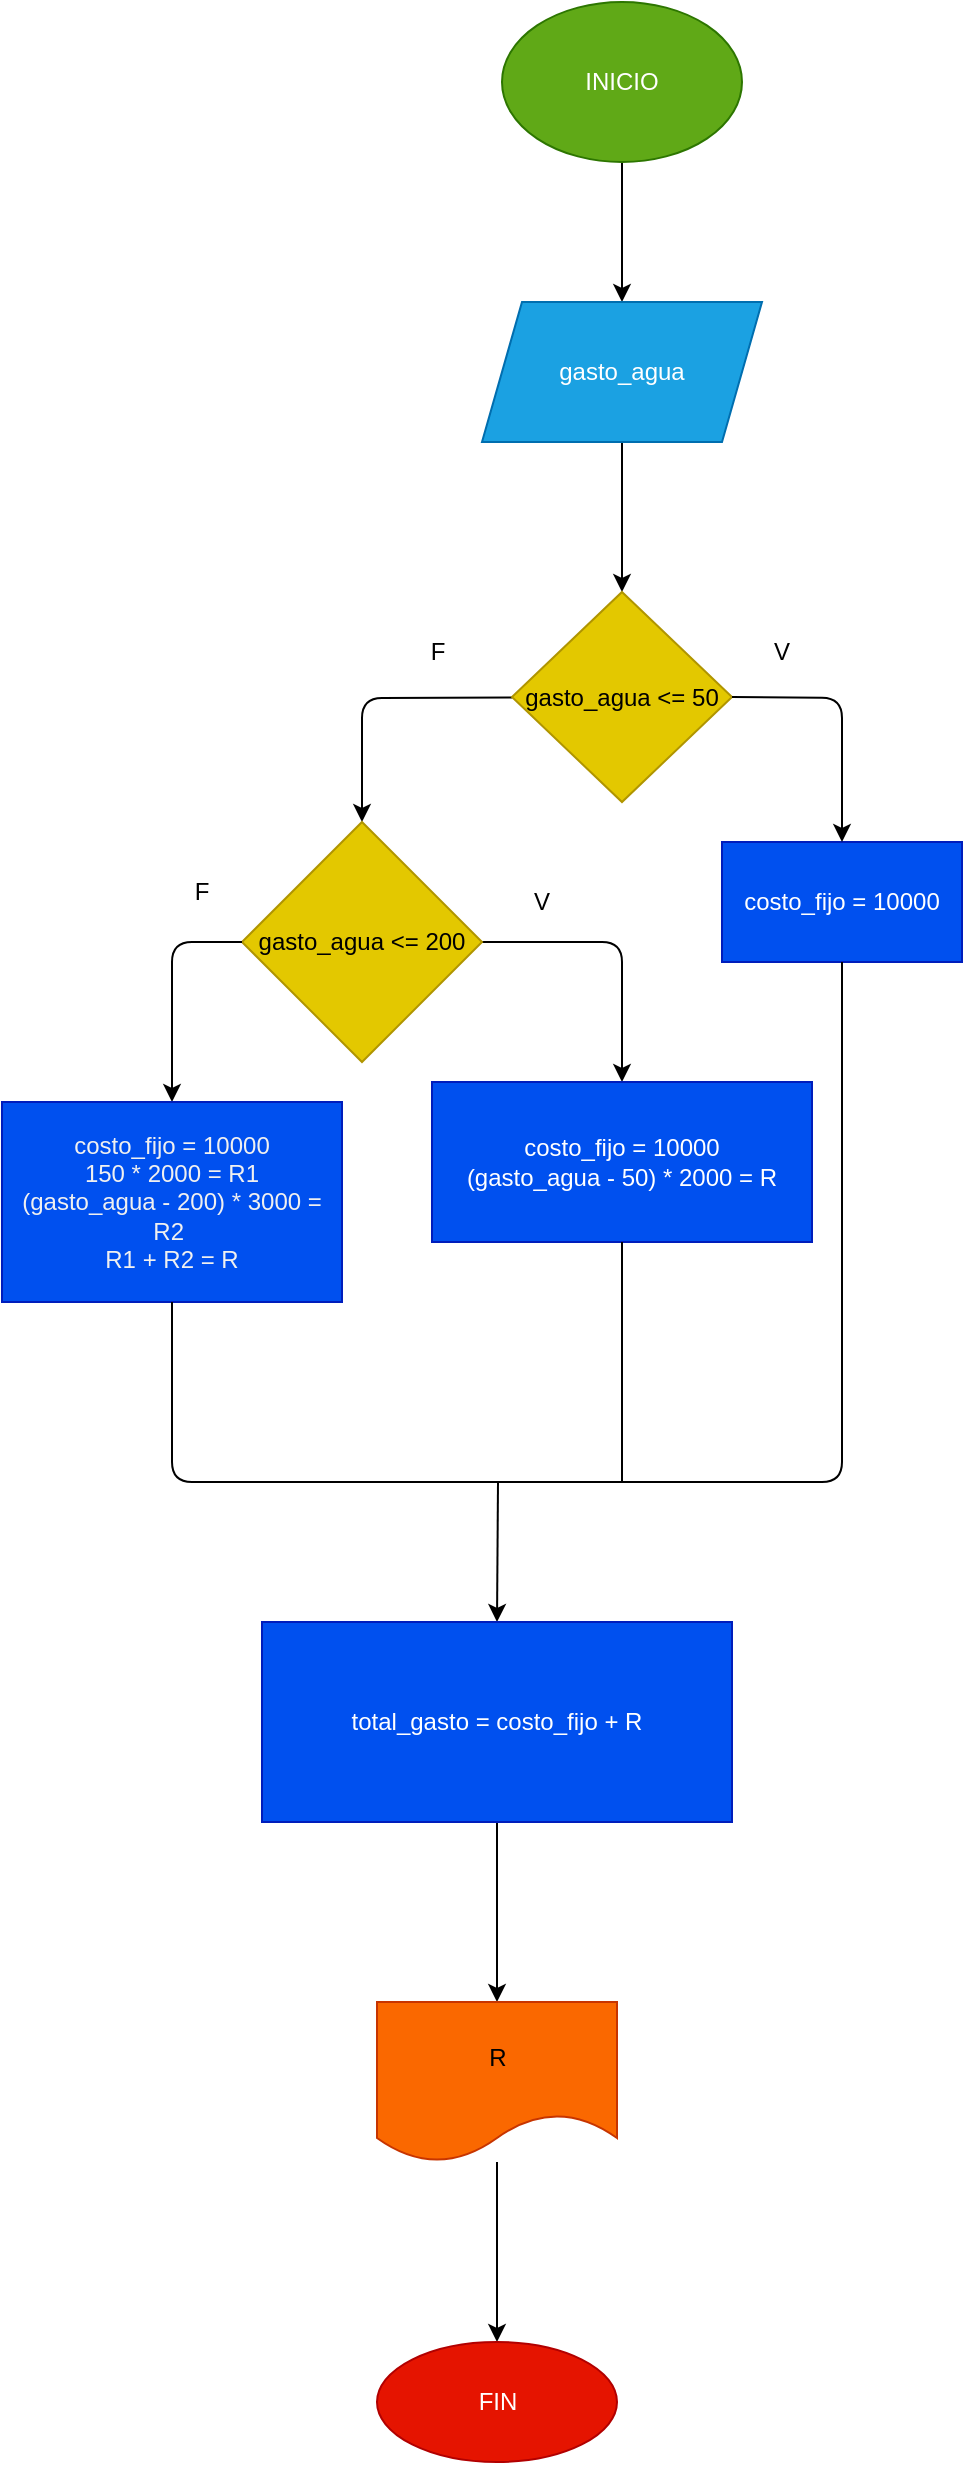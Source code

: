 <mxfile>
    <diagram id="mH2KCf4P71kx7kijNab5" name="Página-1">
        <mxGraphModel dx="1427" dy="478" grid="1" gridSize="10" guides="1" tooltips="1" connect="1" arrows="1" fold="1" page="1" pageScale="1" pageWidth="827" pageHeight="1169" math="0" shadow="0">
            <root>
                <mxCell id="0"/>
                <mxCell id="1" parent="0"/>
                <mxCell id="4" value="" style="edgeStyle=none;html=1;" edge="1" parent="1" source="2" target="3">
                    <mxGeometry relative="1" as="geometry"/>
                </mxCell>
                <mxCell id="2" value="INICIO" style="ellipse;whiteSpace=wrap;html=1;fillColor=#60a917;fontColor=#ffffff;strokeColor=#2D7600;" vertex="1" parent="1">
                    <mxGeometry x="230" y="20" width="120" height="80" as="geometry"/>
                </mxCell>
                <mxCell id="7" value="" style="edgeStyle=none;html=1;" edge="1" parent="1" source="3" target="6">
                    <mxGeometry relative="1" as="geometry"/>
                </mxCell>
                <mxCell id="3" value="gasto_agua" style="shape=parallelogram;perimeter=parallelogramPerimeter;whiteSpace=wrap;html=1;fixedSize=1;fillColor=#1ba1e2;fontColor=#ffffff;strokeColor=#006EAF;" vertex="1" parent="1">
                    <mxGeometry x="220" y="170" width="140" height="70" as="geometry"/>
                </mxCell>
                <mxCell id="13" value="" style="edgeStyle=none;html=1;" edge="1" parent="1" source="6" target="12">
                    <mxGeometry relative="1" as="geometry">
                        <Array as="points">
                            <mxPoint x="160" y="368"/>
                        </Array>
                    </mxGeometry>
                </mxCell>
                <mxCell id="6" value="gasto_agua &amp;lt;= 50" style="rhombus;whiteSpace=wrap;html=1;fillColor=#e3c800;fontColor=#000000;strokeColor=#B09500;" vertex="1" parent="1">
                    <mxGeometry x="235" y="315" width="110" height="105" as="geometry"/>
                </mxCell>
                <mxCell id="8" value="costo_fijo = 10000" style="rounded=0;whiteSpace=wrap;html=1;fillColor=#0050ef;fontColor=#ffffff;strokeColor=#001DBC;" vertex="1" parent="1">
                    <mxGeometry x="340" y="440" width="120" height="60" as="geometry"/>
                </mxCell>
                <mxCell id="9" value="" style="endArrow=classic;html=1;entryX=0.5;entryY=0;entryDx=0;entryDy=0;exitX=1;exitY=0.5;exitDx=0;exitDy=0;" edge="1" parent="1" source="6" target="8">
                    <mxGeometry width="50" height="50" relative="1" as="geometry">
                        <mxPoint x="400" y="420" as="sourcePoint"/>
                        <mxPoint x="450" y="370" as="targetPoint"/>
                        <Array as="points">
                            <mxPoint x="400" y="368"/>
                        </Array>
                    </mxGeometry>
                </mxCell>
                <mxCell id="15" value="" style="edgeStyle=none;html=1;entryX=0.5;entryY=0;entryDx=0;entryDy=0;" edge="1" parent="1" source="12" target="14">
                    <mxGeometry relative="1" as="geometry">
                        <mxPoint x="305" y="510" as="targetPoint"/>
                        <Array as="points">
                            <mxPoint x="290" y="490"/>
                        </Array>
                    </mxGeometry>
                </mxCell>
                <mxCell id="12" value="gasto_agua &amp;lt;= 200" style="rhombus;whiteSpace=wrap;html=1;fillColor=#e3c800;fontColor=#000000;strokeColor=#B09500;" vertex="1" parent="1">
                    <mxGeometry x="100" y="430" width="120" height="120" as="geometry"/>
                </mxCell>
                <mxCell id="14" value="costo_fijo = 10000&lt;br&gt;(gasto_agua - 50) * 2000 = R" style="whiteSpace=wrap;html=1;fillColor=#0050ef;fontColor=#ffffff;strokeColor=#001DBC;" vertex="1" parent="1">
                    <mxGeometry x="195" y="560" width="190" height="80" as="geometry"/>
                </mxCell>
                <mxCell id="16" value="" style="endArrow=classic;html=1;exitX=0;exitY=0.5;exitDx=0;exitDy=0;entryX=0.5;entryY=0;entryDx=0;entryDy=0;" edge="1" parent="1" source="12" target="17">
                    <mxGeometry width="50" height="50" relative="1" as="geometry">
                        <mxPoint x="90" y="610" as="sourcePoint"/>
                        <mxPoint x="70" y="580" as="targetPoint"/>
                        <Array as="points">
                            <mxPoint x="65" y="490"/>
                        </Array>
                    </mxGeometry>
                </mxCell>
                <mxCell id="17" value="&lt;span style=&quot;text-align: center ; text-indent: 0px ; background-color: rgb(42 , 42 , 42) ; display: inline ; float: none&quot;&gt;&lt;font color=&quot;#f0f0f0&quot; face=&quot;helvetica&quot;&gt;&lt;div&gt;costo_fijo = 10000&lt;/div&gt;&lt;div&gt;150 * 2000 = R1&lt;/div&gt;&lt;div&gt;(gasto_agua - 200) * 3000 = R2&amp;nbsp;&lt;/div&gt;&lt;div&gt;R1 + R2 = R&lt;/div&gt;&lt;/font&gt;&lt;/span&gt;" style="rounded=0;whiteSpace=wrap;html=1;fillColor=#0050ef;fontColor=#ffffff;strokeColor=#001DBC;" vertex="1" parent="1">
                    <mxGeometry x="-20" y="570" width="170" height="100" as="geometry"/>
                </mxCell>
                <mxCell id="18" value="" style="endArrow=none;html=1;entryX=0.5;entryY=1;entryDx=0;entryDy=0;exitX=0.5;exitY=1;exitDx=0;exitDy=0;" edge="1" parent="1" source="17" target="8">
                    <mxGeometry width="50" height="50" relative="1" as="geometry">
                        <mxPoint x="270" y="780" as="sourcePoint"/>
                        <mxPoint x="320" y="730" as="targetPoint"/>
                        <Array as="points">
                            <mxPoint x="65" y="760"/>
                            <mxPoint x="400" y="760"/>
                        </Array>
                    </mxGeometry>
                </mxCell>
                <mxCell id="19" value="" style="endArrow=none;html=1;entryX=0.5;entryY=1;entryDx=0;entryDy=0;" edge="1" parent="1" target="14">
                    <mxGeometry width="50" height="50" relative="1" as="geometry">
                        <mxPoint x="290" y="760" as="sourcePoint"/>
                        <mxPoint x="330" y="670" as="targetPoint"/>
                    </mxGeometry>
                </mxCell>
                <mxCell id="20" value="" style="endArrow=classic;html=1;entryX=0.5;entryY=0;entryDx=0;entryDy=0;" edge="1" parent="1" target="21">
                    <mxGeometry width="50" height="50" relative="1" as="geometry">
                        <mxPoint x="228" y="760" as="sourcePoint"/>
                        <mxPoint x="230" y="820" as="targetPoint"/>
                    </mxGeometry>
                </mxCell>
                <mxCell id="24" value="" style="edgeStyle=none;html=1;" edge="1" parent="1" source="21" target="23">
                    <mxGeometry relative="1" as="geometry"/>
                </mxCell>
                <mxCell id="21" value="total_gasto = costo_fijo + R" style="rounded=0;whiteSpace=wrap;html=1;fillColor=#0050ef;fontColor=#ffffff;strokeColor=#001DBC;" vertex="1" parent="1">
                    <mxGeometry x="110" y="830" width="235" height="100" as="geometry"/>
                </mxCell>
                <mxCell id="26" value="" style="edgeStyle=none;html=1;" edge="1" parent="1" source="23" target="25">
                    <mxGeometry relative="1" as="geometry"/>
                </mxCell>
                <mxCell id="23" value="R" style="shape=document;whiteSpace=wrap;html=1;boundedLbl=1;rounded=0;fillColor=#fa6800;fontColor=#000000;strokeColor=#C73500;" vertex="1" parent="1">
                    <mxGeometry x="167.5" y="1020" width="120" height="80" as="geometry"/>
                </mxCell>
                <mxCell id="25" value="FIN" style="ellipse;whiteSpace=wrap;html=1;rounded=0;fillColor=#e51400;fontColor=#ffffff;strokeColor=#B20000;" vertex="1" parent="1">
                    <mxGeometry x="167.5" y="1190" width="120" height="60" as="geometry"/>
                </mxCell>
                <mxCell id="27" value="V" style="text;html=1;strokeColor=none;fillColor=none;align=center;verticalAlign=middle;whiteSpace=wrap;rounded=0;" vertex="1" parent="1">
                    <mxGeometry x="340" y="330" width="60" height="30" as="geometry"/>
                </mxCell>
                <mxCell id="28" value="F" style="text;html=1;strokeColor=none;fillColor=none;align=center;verticalAlign=middle;whiteSpace=wrap;rounded=0;" vertex="1" parent="1">
                    <mxGeometry x="168" y="330" width="60" height="30" as="geometry"/>
                </mxCell>
                <mxCell id="29" value="V" style="text;html=1;strokeColor=none;fillColor=none;align=center;verticalAlign=middle;whiteSpace=wrap;rounded=0;" vertex="1" parent="1">
                    <mxGeometry x="220" y="455" width="60" height="30" as="geometry"/>
                </mxCell>
                <mxCell id="30" value="F" style="text;html=1;strokeColor=none;fillColor=none;align=center;verticalAlign=middle;whiteSpace=wrap;rounded=0;" vertex="1" parent="1">
                    <mxGeometry x="50" y="450" width="60" height="30" as="geometry"/>
                </mxCell>
            </root>
        </mxGraphModel>
    </diagram>
</mxfile>